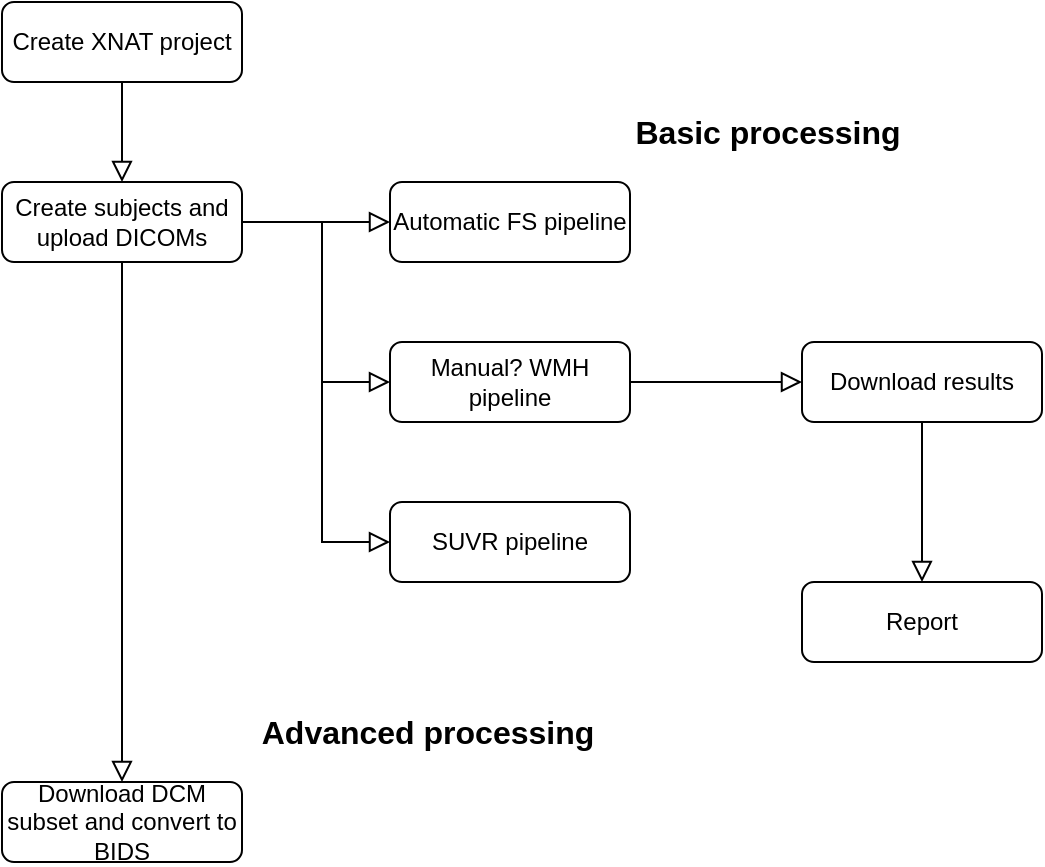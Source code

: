 <mxfile version="20.6.0" type="github">
  <diagram id="C5RBs43oDa-KdzZeNtuy" name="Page-1">
    <mxGraphModel dx="1422" dy="793" grid="1" gridSize="10" guides="1" tooltips="1" connect="1" arrows="1" fold="1" page="1" pageScale="1" pageWidth="827" pageHeight="1169" math="0" shadow="0">
      <root>
        <mxCell id="WIyWlLk6GJQsqaUBKTNV-0" />
        <mxCell id="WIyWlLk6GJQsqaUBKTNV-1" parent="WIyWlLk6GJQsqaUBKTNV-0" />
        <mxCell id="WIyWlLk6GJQsqaUBKTNV-2" value="" style="rounded=0;html=1;jettySize=auto;orthogonalLoop=1;fontSize=11;endArrow=block;endFill=0;endSize=8;strokeWidth=1;shadow=0;labelBackgroundColor=none;edgeStyle=orthogonalEdgeStyle;" parent="WIyWlLk6GJQsqaUBKTNV-1" source="WIyWlLk6GJQsqaUBKTNV-3" edge="1">
          <mxGeometry relative="1" as="geometry">
            <mxPoint x="220" y="170" as="targetPoint" />
          </mxGeometry>
        </mxCell>
        <mxCell id="WIyWlLk6GJQsqaUBKTNV-3" value="Create XNAT project" style="rounded=1;whiteSpace=wrap;html=1;fontSize=12;glass=0;strokeWidth=1;shadow=0;" parent="WIyWlLk6GJQsqaUBKTNV-1" vertex="1">
          <mxGeometry x="160" y="80" width="120" height="40" as="geometry" />
        </mxCell>
        <mxCell id="WIyWlLk6GJQsqaUBKTNV-7" value="Create subjects and upload DICOMs" style="rounded=1;whiteSpace=wrap;html=1;fontSize=12;glass=0;strokeWidth=1;shadow=0;" parent="WIyWlLk6GJQsqaUBKTNV-1" vertex="1">
          <mxGeometry x="160" y="170" width="120" height="40" as="geometry" />
        </mxCell>
        <mxCell id="Cx_uY9ZmEbK65vs7yT-_-0" value="Automatic FS pipeline" style="rounded=1;whiteSpace=wrap;html=1;fontSize=12;glass=0;strokeWidth=1;shadow=0;" vertex="1" parent="WIyWlLk6GJQsqaUBKTNV-1">
          <mxGeometry x="354" y="170" width="120" height="40" as="geometry" />
        </mxCell>
        <mxCell id="Cx_uY9ZmEbK65vs7yT-_-1" value="" style="rounded=0;html=1;jettySize=auto;orthogonalLoop=1;fontSize=11;endArrow=block;endFill=0;endSize=8;strokeWidth=1;shadow=0;labelBackgroundColor=none;edgeStyle=orthogonalEdgeStyle;exitX=1;exitY=0.5;exitDx=0;exitDy=0;entryX=0;entryY=0.5;entryDx=0;entryDy=0;" edge="1" parent="WIyWlLk6GJQsqaUBKTNV-1" source="WIyWlLk6GJQsqaUBKTNV-7" target="Cx_uY9ZmEbK65vs7yT-_-0">
          <mxGeometry relative="1" as="geometry">
            <mxPoint x="230" y="130" as="sourcePoint" />
            <mxPoint x="230" y="180" as="targetPoint" />
          </mxGeometry>
        </mxCell>
        <mxCell id="Cx_uY9ZmEbK65vs7yT-_-2" value="Manual? WMH pipeline" style="rounded=1;whiteSpace=wrap;html=1;fontSize=12;glass=0;strokeWidth=1;shadow=0;" vertex="1" parent="WIyWlLk6GJQsqaUBKTNV-1">
          <mxGeometry x="354" y="250" width="120" height="40" as="geometry" />
        </mxCell>
        <mxCell id="Cx_uY9ZmEbK65vs7yT-_-3" value="" style="rounded=0;html=1;jettySize=auto;orthogonalLoop=1;fontSize=11;endArrow=block;endFill=0;endSize=8;strokeWidth=1;shadow=0;labelBackgroundColor=none;edgeStyle=orthogonalEdgeStyle;exitX=1;exitY=0.5;exitDx=0;exitDy=0;" edge="1" parent="WIyWlLk6GJQsqaUBKTNV-1" source="WIyWlLk6GJQsqaUBKTNV-7" target="Cx_uY9ZmEbK65vs7yT-_-2">
          <mxGeometry relative="1" as="geometry">
            <mxPoint x="290" y="200" as="sourcePoint" />
            <mxPoint x="350" y="270" as="targetPoint" />
            <Array as="points">
              <mxPoint x="320" y="190" />
              <mxPoint x="320" y="270" />
            </Array>
          </mxGeometry>
        </mxCell>
        <mxCell id="Cx_uY9ZmEbK65vs7yT-_-4" value="SUVR pipeline" style="rounded=1;whiteSpace=wrap;html=1;fontSize=12;glass=0;strokeWidth=1;shadow=0;" vertex="1" parent="WIyWlLk6GJQsqaUBKTNV-1">
          <mxGeometry x="354" y="330" width="120" height="40" as="geometry" />
        </mxCell>
        <mxCell id="Cx_uY9ZmEbK65vs7yT-_-5" value="" style="rounded=0;html=1;jettySize=auto;orthogonalLoop=1;fontSize=11;endArrow=block;endFill=0;endSize=8;strokeWidth=1;shadow=0;labelBackgroundColor=none;edgeStyle=orthogonalEdgeStyle;entryX=0;entryY=0.5;entryDx=0;entryDy=0;" edge="1" parent="WIyWlLk6GJQsqaUBKTNV-1" target="Cx_uY9ZmEbK65vs7yT-_-4">
          <mxGeometry relative="1" as="geometry">
            <mxPoint x="320" y="260" as="sourcePoint" />
            <mxPoint x="364" y="270" as="targetPoint" />
            <Array as="points">
              <mxPoint x="320" y="350" />
              <mxPoint x="354" y="350" />
            </Array>
          </mxGeometry>
        </mxCell>
        <mxCell id="Cx_uY9ZmEbK65vs7yT-_-6" value="&lt;div&gt;Download results&lt;/div&gt;" style="rounded=1;whiteSpace=wrap;html=1;fontSize=12;glass=0;strokeWidth=1;shadow=0;" vertex="1" parent="WIyWlLk6GJQsqaUBKTNV-1">
          <mxGeometry x="560" y="250" width="120" height="40" as="geometry" />
        </mxCell>
        <mxCell id="Cx_uY9ZmEbK65vs7yT-_-8" value="" style="rounded=0;html=1;jettySize=auto;orthogonalLoop=1;fontSize=11;endArrow=block;endFill=0;endSize=8;strokeWidth=1;shadow=0;labelBackgroundColor=none;edgeStyle=orthogonalEdgeStyle;exitX=1;exitY=0.5;exitDx=0;exitDy=0;entryX=0;entryY=0.5;entryDx=0;entryDy=0;" edge="1" parent="WIyWlLk6GJQsqaUBKTNV-1" source="Cx_uY9ZmEbK65vs7yT-_-2" target="Cx_uY9ZmEbK65vs7yT-_-6">
          <mxGeometry relative="1" as="geometry">
            <mxPoint x="290" y="200" as="sourcePoint" />
            <mxPoint x="364" y="200" as="targetPoint" />
          </mxGeometry>
        </mxCell>
        <mxCell id="Cx_uY9ZmEbK65vs7yT-_-10" value="&lt;div&gt;Report&lt;/div&gt;" style="rounded=1;whiteSpace=wrap;html=1;fontSize=12;glass=0;strokeWidth=1;shadow=0;" vertex="1" parent="WIyWlLk6GJQsqaUBKTNV-1">
          <mxGeometry x="560" y="370" width="120" height="40" as="geometry" />
        </mxCell>
        <mxCell id="Cx_uY9ZmEbK65vs7yT-_-11" value="" style="rounded=0;html=1;jettySize=auto;orthogonalLoop=1;fontSize=11;endArrow=block;endFill=0;endSize=8;strokeWidth=1;shadow=0;labelBackgroundColor=none;edgeStyle=orthogonalEdgeStyle;exitX=0.5;exitY=1;exitDx=0;exitDy=0;" edge="1" parent="WIyWlLk6GJQsqaUBKTNV-1" source="Cx_uY9ZmEbK65vs7yT-_-6" target="Cx_uY9ZmEbK65vs7yT-_-10">
          <mxGeometry relative="1" as="geometry">
            <mxPoint x="484" y="280" as="sourcePoint" />
            <mxPoint x="570" y="280" as="targetPoint" />
          </mxGeometry>
        </mxCell>
        <mxCell id="Cx_uY9ZmEbK65vs7yT-_-12" value="&lt;font style=&quot;font-size: 16px;&quot;&gt;&lt;b&gt;Basic processing&lt;/b&gt;&lt;/font&gt;" style="text;html=1;strokeColor=none;fillColor=none;align=center;verticalAlign=middle;whiteSpace=wrap;rounded=0;" vertex="1" parent="WIyWlLk6GJQsqaUBKTNV-1">
          <mxGeometry x="430" y="130" width="226" height="30" as="geometry" />
        </mxCell>
        <mxCell id="Cx_uY9ZmEbK65vs7yT-_-13" value="&lt;font style=&quot;font-size: 16px;&quot;&gt;&lt;b&gt;Advanced processing&lt;/b&gt;&lt;/font&gt;" style="text;html=1;strokeColor=none;fillColor=none;align=center;verticalAlign=middle;whiteSpace=wrap;rounded=0;" vertex="1" parent="WIyWlLk6GJQsqaUBKTNV-1">
          <mxGeometry x="260" y="430" width="226" height="30" as="geometry" />
        </mxCell>
        <mxCell id="Cx_uY9ZmEbK65vs7yT-_-14" value="Download DCM subset and convert to BIDS" style="rounded=1;whiteSpace=wrap;html=1;fontSize=12;glass=0;strokeWidth=1;shadow=0;" vertex="1" parent="WIyWlLk6GJQsqaUBKTNV-1">
          <mxGeometry x="160" y="470" width="120" height="40" as="geometry" />
        </mxCell>
        <mxCell id="Cx_uY9ZmEbK65vs7yT-_-15" value="" style="rounded=0;html=1;jettySize=auto;orthogonalLoop=1;fontSize=11;endArrow=block;endFill=0;endSize=8;strokeWidth=1;shadow=0;labelBackgroundColor=none;edgeStyle=orthogonalEdgeStyle;entryX=0.5;entryY=0;entryDx=0;entryDy=0;exitX=0.5;exitY=1;exitDx=0;exitDy=0;" edge="1" parent="WIyWlLk6GJQsqaUBKTNV-1" source="WIyWlLk6GJQsqaUBKTNV-7" target="Cx_uY9ZmEbK65vs7yT-_-14">
          <mxGeometry relative="1" as="geometry">
            <mxPoint x="230" y="130" as="sourcePoint" />
            <mxPoint x="230" y="180" as="targetPoint" />
          </mxGeometry>
        </mxCell>
      </root>
    </mxGraphModel>
  </diagram>
</mxfile>

